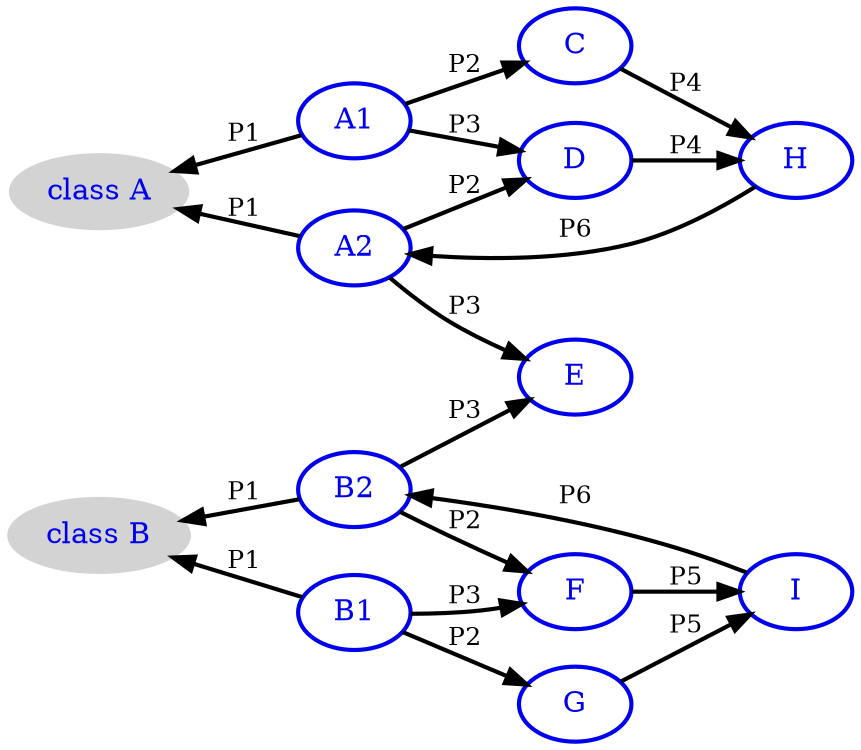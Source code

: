 digraph G {
    rankdir = LR;
    color = "blue2";
    node [color = "blue2", fontcolor = "blue2", style = "bold"];
    edge [fontsize = 12, style = "bold"];
    
    A [label = "class A", style = "filled", color = "lightgrey"]
    B [label = "class B", style = "filled", color = "lightgrey"]

    A1 -> A [label = "P1"]
    A2 -> A [label = "P1"]
    B2 -> B [label = "P1"]
    B1 -> B [label = "P1"]

    A1 -> C [label = "P2"]
    A1 -> D [label = "P3"]
    A2 -> D [label = "P2"]
    A2 -> E [label = "P3"]
    B2 -> E [label = "P3"]
    B2 -> F [label = "P2"]
    B1 -> F [label = "P3"]
    B1 -> G [label = "P2"]

    C -> H [label = "P4"] 
    D -> H [label = "P4"]
    F -> I [label = "P5"]
    G -> I [label = "P5"]

    H -> A2 [label = "P6"]
    I -> B2 [label = "P6"]
    
    {rank = min; A; B;}
    {rank = same; A1; A2; B2; B1;}
    {rank = same; C; D; E; F; G;}
    {rank = max; H; I;}
}
